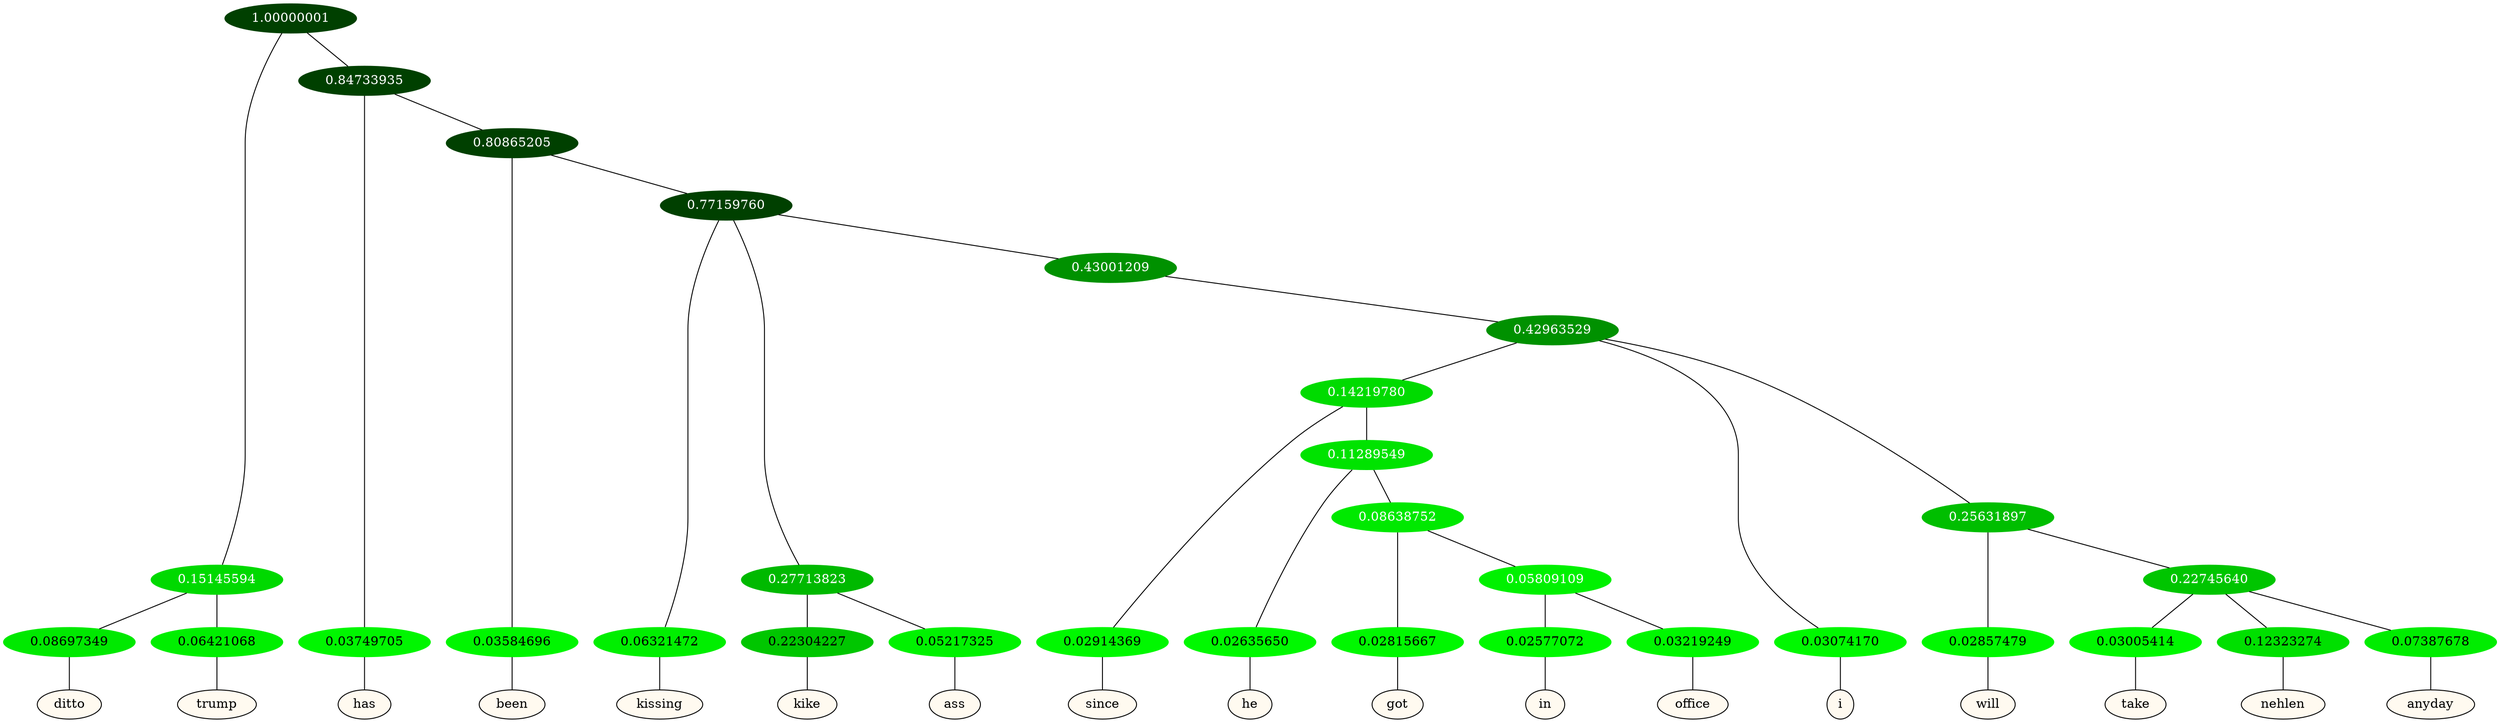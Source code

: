 graph {
	node [format=png height=0.15 nodesep=0.001 ordering=out overlap=prism overlap_scaling=0.01 ranksep=0.001 ratio=0.2 style=filled width=0.15]
	{
		rank=same
		a_w_3 [label=ditto color=black fillcolor=floralwhite style="filled,solid"]
		a_w_4 [label=trump color=black fillcolor=floralwhite style="filled,solid"]
		a_w_5 [label=has color=black fillcolor=floralwhite style="filled,solid"]
		a_w_7 [label=been color=black fillcolor=floralwhite style="filled,solid"]
		a_w_9 [label=kissing color=black fillcolor=floralwhite style="filled,solid"]
		a_w_12 [label=kike color=black fillcolor=floralwhite style="filled,solid"]
		a_w_13 [label=ass color=black fillcolor=floralwhite style="filled,solid"]
		a_w_18 [label=since color=black fillcolor=floralwhite style="filled,solid"]
		a_w_22 [label=he color=black fillcolor=floralwhite style="filled,solid"]
		a_w_27 [label=got color=black fillcolor=floralwhite style="filled,solid"]
		a_w_29 [label=in color=black fillcolor=floralwhite style="filled,solid"]
		a_w_30 [label=office color=black fillcolor=floralwhite style="filled,solid"]
		a_w_16 [label=i color=black fillcolor=floralwhite style="filled,solid"]
		a_w_20 [label=will color=black fillcolor=floralwhite style="filled,solid"]
		a_w_24 [label=take color=black fillcolor=floralwhite style="filled,solid"]
		a_w_25 [label=nehlen color=black fillcolor=floralwhite style="filled,solid"]
		a_w_26 [label=anyday color=black fillcolor=floralwhite style="filled,solid"]
	}
	a_n_3 -- a_w_3
	a_n_4 -- a_w_4
	a_n_5 -- a_w_5
	a_n_7 -- a_w_7
	a_n_9 -- a_w_9
	a_n_12 -- a_w_12
	a_n_13 -- a_w_13
	a_n_18 -- a_w_18
	a_n_22 -- a_w_22
	a_n_27 -- a_w_27
	a_n_29 -- a_w_29
	a_n_30 -- a_w_30
	a_n_16 -- a_w_16
	a_n_20 -- a_w_20
	a_n_24 -- a_w_24
	a_n_25 -- a_w_25
	a_n_26 -- a_w_26
	{
		rank=same
		a_n_3 [label=0.08697349 color="0.334 1.000 0.913" fontcolor=black]
		a_n_4 [label=0.06421068 color="0.334 1.000 0.936" fontcolor=black]
		a_n_5 [label=0.03749705 color="0.334 1.000 0.963" fontcolor=black]
		a_n_7 [label=0.03584696 color="0.334 1.000 0.964" fontcolor=black]
		a_n_9 [label=0.06321472 color="0.334 1.000 0.937" fontcolor=black]
		a_n_12 [label=0.22304227 color="0.334 1.000 0.777" fontcolor=black]
		a_n_13 [label=0.05217325 color="0.334 1.000 0.948" fontcolor=black]
		a_n_18 [label=0.02914369 color="0.334 1.000 0.971" fontcolor=black]
		a_n_22 [label=0.02635650 color="0.334 1.000 0.974" fontcolor=black]
		a_n_27 [label=0.02815667 color="0.334 1.000 0.972" fontcolor=black]
		a_n_29 [label=0.02577072 color="0.334 1.000 0.974" fontcolor=black]
		a_n_30 [label=0.03219249 color="0.334 1.000 0.968" fontcolor=black]
		a_n_16 [label=0.03074170 color="0.334 1.000 0.969" fontcolor=black]
		a_n_20 [label=0.02857479 color="0.334 1.000 0.971" fontcolor=black]
		a_n_24 [label=0.03005414 color="0.334 1.000 0.970" fontcolor=black]
		a_n_25 [label=0.12323274 color="0.334 1.000 0.877" fontcolor=black]
		a_n_26 [label=0.07387678 color="0.334 1.000 0.926" fontcolor=black]
	}
	a_n_0 [label=1.00000001 color="0.334 1.000 0.250" fontcolor=grey99]
	a_n_1 [label=0.15145594 color="0.334 1.000 0.849" fontcolor=grey99]
	a_n_0 -- a_n_1
	a_n_2 [label=0.84733935 color="0.334 1.000 0.250" fontcolor=grey99]
	a_n_0 -- a_n_2
	a_n_1 -- a_n_3
	a_n_1 -- a_n_4
	a_n_2 -- a_n_5
	a_n_6 [label=0.80865205 color="0.334 1.000 0.250" fontcolor=grey99]
	a_n_2 -- a_n_6
	a_n_6 -- a_n_7
	a_n_8 [label=0.77159760 color="0.334 1.000 0.250" fontcolor=grey99]
	a_n_6 -- a_n_8
	a_n_8 -- a_n_9
	a_n_10 [label=0.27713823 color="0.334 1.000 0.723" fontcolor=grey99]
	a_n_8 -- a_n_10
	a_n_11 [label=0.43001209 color="0.334 1.000 0.570" fontcolor=grey99]
	a_n_8 -- a_n_11
	a_n_10 -- a_n_12
	a_n_10 -- a_n_13
	a_n_14 [label=0.42963529 color="0.334 1.000 0.570" fontcolor=grey99]
	a_n_11 -- a_n_14
	a_n_15 [label=0.14219780 color="0.334 1.000 0.858" fontcolor=grey99]
	a_n_14 -- a_n_15
	a_n_14 -- a_n_16
	a_n_17 [label=0.25631897 color="0.334 1.000 0.744" fontcolor=grey99]
	a_n_14 -- a_n_17
	a_n_15 -- a_n_18
	a_n_19 [label=0.11289549 color="0.334 1.000 0.887" fontcolor=grey99]
	a_n_15 -- a_n_19
	a_n_17 -- a_n_20
	a_n_21 [label=0.22745640 color="0.334 1.000 0.773" fontcolor=grey99]
	a_n_17 -- a_n_21
	a_n_19 -- a_n_22
	a_n_23 [label=0.08638752 color="0.334 1.000 0.914" fontcolor=grey99]
	a_n_19 -- a_n_23
	a_n_21 -- a_n_24
	a_n_21 -- a_n_25
	a_n_21 -- a_n_26
	a_n_23 -- a_n_27
	a_n_28 [label=0.05809109 color="0.334 1.000 0.942" fontcolor=grey99]
	a_n_23 -- a_n_28
	a_n_28 -- a_n_29
	a_n_28 -- a_n_30
}
